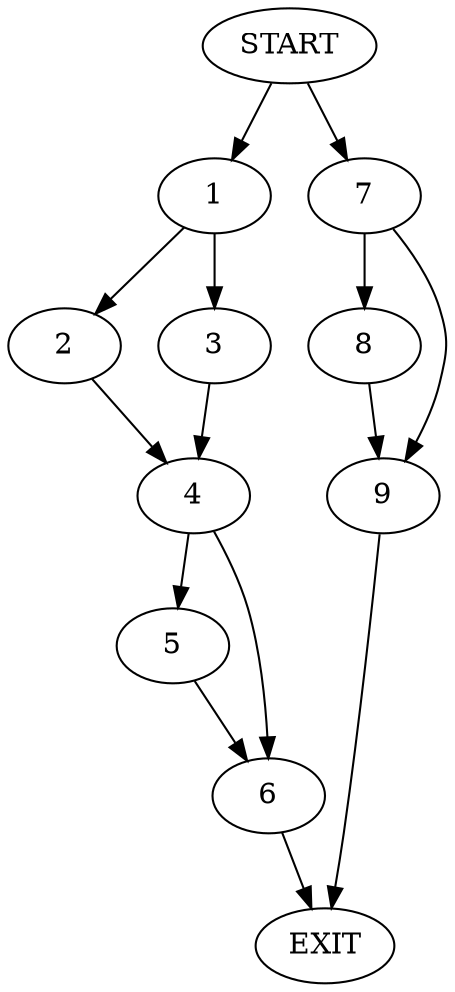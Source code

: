 digraph {
0 [label="START"]
10 [label="EXIT"]
0 -> 1
1 -> 2
1 -> 3
3 -> 4
2 -> 4
4 -> 5
4 -> 6
6 -> 10
5 -> 6
0 -> 7
7 -> 8
7 -> 9
8 -> 9
9 -> 10
}
